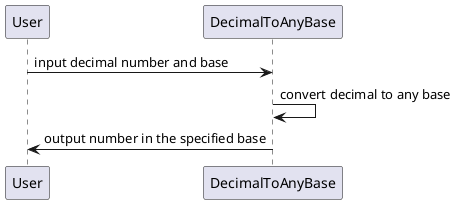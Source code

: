@startuml
participant "User" as user
participant "DecimalToAnyBase" as decimalToAnyBase

user -> decimalToAnyBase : input decimal number and base
decimalToAnyBase -> decimalToAnyBase : convert decimal to any base
decimalToAnyBase -> user : output number in the specified base
@enduml
